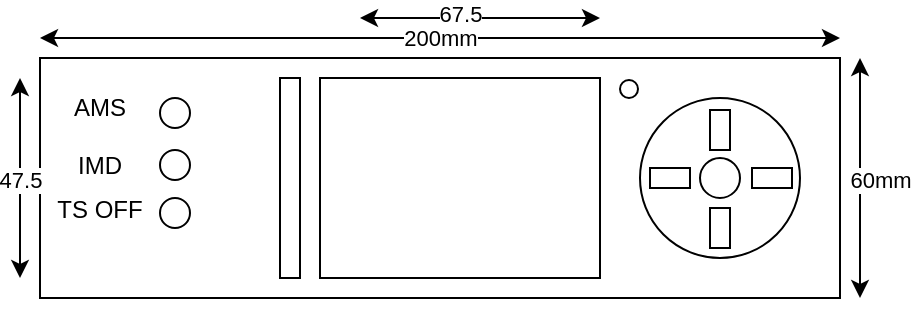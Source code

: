 <mxfile version="22.1.2" type="device">
  <diagram name="Página-1" id="UdgWECzzQWAbMC0G0XgP">
    <mxGraphModel dx="592" dy="346" grid="1" gridSize="10" guides="1" tooltips="1" connect="1" arrows="1" fold="1" page="1" pageScale="1" pageWidth="827" pageHeight="1169" math="0" shadow="0">
      <root>
        <mxCell id="0" />
        <mxCell id="1" parent="0" />
        <mxCell id="BXMKrsl_uvt6viF5olLC-1" value="" style="rounded=0;whiteSpace=wrap;html=1;" vertex="1" parent="1">
          <mxGeometry x="160" y="200" width="400" height="120" as="geometry" />
        </mxCell>
        <mxCell id="BXMKrsl_uvt6viF5olLC-2" value="" style="rounded=0;whiteSpace=wrap;html=1;" vertex="1" parent="1">
          <mxGeometry x="300" y="210" width="140" height="100" as="geometry" />
        </mxCell>
        <mxCell id="BXMKrsl_uvt6viF5olLC-3" value="" style="endArrow=classic;startArrow=classic;html=1;rounded=0;" edge="1" parent="1">
          <mxGeometry width="50" height="50" relative="1" as="geometry">
            <mxPoint x="160" y="190" as="sourcePoint" />
            <mxPoint x="560" y="190" as="targetPoint" />
          </mxGeometry>
        </mxCell>
        <mxCell id="BXMKrsl_uvt6viF5olLC-4" value="200mm" style="edgeLabel;html=1;align=center;verticalAlign=middle;resizable=0;points=[];" vertex="1" connectable="0" parent="BXMKrsl_uvt6viF5olLC-3">
          <mxGeometry x="-0.111" y="-2" relative="1" as="geometry">
            <mxPoint x="22" y="-2" as="offset" />
          </mxGeometry>
        </mxCell>
        <mxCell id="BXMKrsl_uvt6viF5olLC-5" value="" style="endArrow=classic;startArrow=classic;html=1;rounded=0;" edge="1" parent="1">
          <mxGeometry width="50" height="50" relative="1" as="geometry">
            <mxPoint x="570" y="320" as="sourcePoint" />
            <mxPoint x="570" y="200" as="targetPoint" />
          </mxGeometry>
        </mxCell>
        <mxCell id="BXMKrsl_uvt6viF5olLC-6" value="60mm" style="edgeLabel;html=1;align=center;verticalAlign=middle;resizable=0;points=[];" vertex="1" connectable="0" parent="BXMKrsl_uvt6viF5olLC-5">
          <mxGeometry x="-0.026" relative="1" as="geometry">
            <mxPoint x="10" y="-1" as="offset" />
          </mxGeometry>
        </mxCell>
        <mxCell id="BXMKrsl_uvt6viF5olLC-7" value="" style="endArrow=classic;startArrow=classic;html=1;rounded=0;" edge="1" parent="1">
          <mxGeometry width="50" height="50" relative="1" as="geometry">
            <mxPoint x="320" y="180" as="sourcePoint" />
            <mxPoint x="440" y="180" as="targetPoint" />
          </mxGeometry>
        </mxCell>
        <mxCell id="BXMKrsl_uvt6viF5olLC-8" value="67.5" style="edgeLabel;html=1;align=center;verticalAlign=middle;resizable=0;points=[];" vertex="1" connectable="0" parent="BXMKrsl_uvt6viF5olLC-7">
          <mxGeometry x="-0.163" y="2" relative="1" as="geometry">
            <mxPoint as="offset" />
          </mxGeometry>
        </mxCell>
        <mxCell id="BXMKrsl_uvt6viF5olLC-9" value="" style="endArrow=classic;startArrow=classic;html=1;rounded=0;" edge="1" parent="1">
          <mxGeometry width="50" height="50" relative="1" as="geometry">
            <mxPoint x="150" y="310" as="sourcePoint" />
            <mxPoint x="150" y="210" as="targetPoint" />
          </mxGeometry>
        </mxCell>
        <mxCell id="BXMKrsl_uvt6viF5olLC-10" value="47.5" style="edgeLabel;html=1;align=center;verticalAlign=middle;resizable=0;points=[];" vertex="1" connectable="0" parent="BXMKrsl_uvt6viF5olLC-9">
          <mxGeometry x="0.111" relative="1" as="geometry">
            <mxPoint y="6" as="offset" />
          </mxGeometry>
        </mxCell>
        <mxCell id="BXMKrsl_uvt6viF5olLC-11" value="" style="rounded=0;whiteSpace=wrap;html=1;" vertex="1" parent="1">
          <mxGeometry x="280" y="210" width="10" height="100" as="geometry" />
        </mxCell>
        <mxCell id="BXMKrsl_uvt6viF5olLC-12" value="" style="ellipse;whiteSpace=wrap;html=1;aspect=fixed;" vertex="1" parent="1">
          <mxGeometry x="460" y="220" width="80" height="80" as="geometry" />
        </mxCell>
        <mxCell id="BXMKrsl_uvt6viF5olLC-13" value="" style="ellipse;whiteSpace=wrap;html=1;aspect=fixed;" vertex="1" parent="1">
          <mxGeometry x="490" y="250" width="20" height="20" as="geometry" />
        </mxCell>
        <mxCell id="BXMKrsl_uvt6viF5olLC-14" value="" style="rounded=0;whiteSpace=wrap;html=1;" vertex="1" parent="1">
          <mxGeometry x="495" y="275" width="10" height="20" as="geometry" />
        </mxCell>
        <mxCell id="BXMKrsl_uvt6viF5olLC-15" value="" style="rounded=0;whiteSpace=wrap;html=1;" vertex="1" parent="1">
          <mxGeometry x="495" y="226" width="10" height="20" as="geometry" />
        </mxCell>
        <mxCell id="BXMKrsl_uvt6viF5olLC-16" value="" style="rounded=0;whiteSpace=wrap;html=1;rotation=90;" vertex="1" parent="1">
          <mxGeometry x="521" y="250" width="10" height="20" as="geometry" />
        </mxCell>
        <mxCell id="BXMKrsl_uvt6viF5olLC-17" value="" style="rounded=0;whiteSpace=wrap;html=1;rotation=90;" vertex="1" parent="1">
          <mxGeometry x="470" y="250" width="10" height="20" as="geometry" />
        </mxCell>
        <mxCell id="BXMKrsl_uvt6viF5olLC-18" value="" style="ellipse;whiteSpace=wrap;html=1;aspect=fixed;" vertex="1" parent="1">
          <mxGeometry x="220" y="220" width="15" height="15" as="geometry" />
        </mxCell>
        <mxCell id="BXMKrsl_uvt6viF5olLC-19" value="" style="ellipse;whiteSpace=wrap;html=1;aspect=fixed;" vertex="1" parent="1">
          <mxGeometry x="220" y="246" width="15" height="15" as="geometry" />
        </mxCell>
        <mxCell id="BXMKrsl_uvt6viF5olLC-20" value="" style="ellipse;whiteSpace=wrap;html=1;aspect=fixed;" vertex="1" parent="1">
          <mxGeometry x="220" y="270" width="15" height="15" as="geometry" />
        </mxCell>
        <mxCell id="BXMKrsl_uvt6viF5olLC-21" value="" style="ellipse;whiteSpace=wrap;html=1;aspect=fixed;" vertex="1" parent="1">
          <mxGeometry x="450" y="211" width="9" height="9" as="geometry" />
        </mxCell>
        <mxCell id="BXMKrsl_uvt6viF5olLC-22" value="AMS" style="text;html=1;strokeColor=none;fillColor=none;align=center;verticalAlign=middle;whiteSpace=wrap;rounded=0;" vertex="1" parent="1">
          <mxGeometry x="160" y="210" width="60" height="30" as="geometry" />
        </mxCell>
        <mxCell id="BXMKrsl_uvt6viF5olLC-23" value="IMD" style="text;html=1;strokeColor=none;fillColor=none;align=center;verticalAlign=middle;whiteSpace=wrap;rounded=0;" vertex="1" parent="1">
          <mxGeometry x="160" y="238.5" width="60" height="30" as="geometry" />
        </mxCell>
        <mxCell id="BXMKrsl_uvt6viF5olLC-24" value="TS OFF" style="text;html=1;strokeColor=none;fillColor=none;align=center;verticalAlign=middle;whiteSpace=wrap;rounded=0;" vertex="1" parent="1">
          <mxGeometry x="160" y="261" width="60" height="30" as="geometry" />
        </mxCell>
      </root>
    </mxGraphModel>
  </diagram>
</mxfile>
